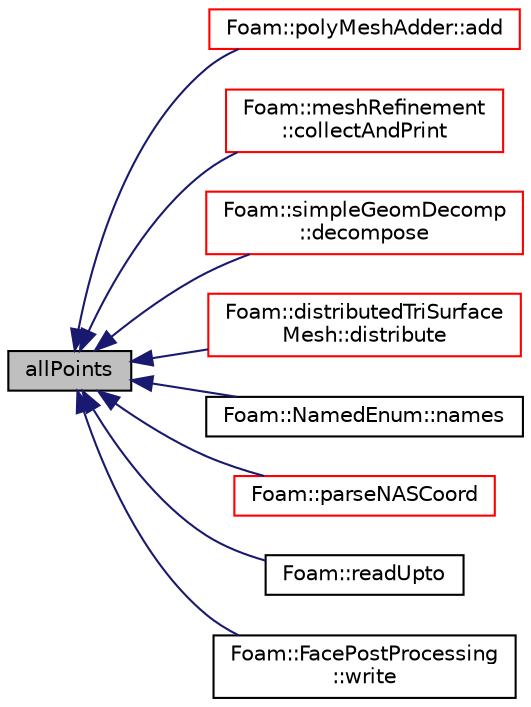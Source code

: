 digraph "allPoints"
{
  bgcolor="transparent";
  edge [fontname="Helvetica",fontsize="10",labelfontname="Helvetica",labelfontsize="10"];
  node [fontname="Helvetica",fontsize="10",shape=record];
  rankdir="LR";
  Node1 [label="allPoints",height=0.2,width=0.4,color="black", fillcolor="grey75", style="filled", fontcolor="black"];
  Node1 -> Node2 [dir="back",color="midnightblue",fontsize="10",style="solid",fontname="Helvetica"];
  Node2 [label="Foam::polyMeshAdder::add",height=0.2,width=0.4,color="red",URL="$a01918.html#a24c9d73a4265ffdfd8fd7fc1c73a1cdc",tooltip="Add two polyMeshes. Returns new polyMesh and map construct. "];
  Node1 -> Node3 [dir="back",color="midnightblue",fontsize="10",style="solid",fontname="Helvetica"];
  Node3 [label="Foam::meshRefinement\l::collectAndPrint",height=0.2,width=0.4,color="red",URL="$a01470.html#a160e7d4c318203845141f007b0a9aff6",tooltip="Print list according to (collected and) sorted coordinate. "];
  Node1 -> Node4 [dir="back",color="midnightblue",fontsize="10",style="solid",fontname="Helvetica"];
  Node4 [label="Foam::simpleGeomDecomp\l::decompose",height=0.2,width=0.4,color="red",URL="$a02309.html#affc7e024c15a126f3e6a126610c85ef9",tooltip="Like decompose but with uniform weights on the points. "];
  Node1 -> Node5 [dir="back",color="midnightblue",fontsize="10",style="solid",fontname="Helvetica"];
  Node5 [label="Foam::distributedTriSurface\lMesh::distribute",height=0.2,width=0.4,color="red",URL="$a00558.html#a30b981a389a43e4853d4dec45e4e5edb",tooltip="Set bounds of surface. Bounds currently set as list of. "];
  Node1 -> Node6 [dir="back",color="midnightblue",fontsize="10",style="solid",fontname="Helvetica"];
  Node6 [label="Foam::NamedEnum::names",height=0.2,width=0.4,color="black",URL="$a01569.html#a7350da3a0edd92cd11e6c479c9967dc8"];
  Node1 -> Node7 [dir="back",color="midnightblue",fontsize="10",style="solid",fontname="Helvetica"];
  Node7 [label="Foam::parseNASCoord",height=0.2,width=0.4,color="red",URL="$a10733.html#a663c47a91dbc4b5b9064c385189002be"];
  Node1 -> Node8 [dir="back",color="midnightblue",fontsize="10",style="solid",fontname="Helvetica"];
  Node8 [label="Foam::readUpto",height=0.2,width=0.4,color="black",URL="$a10733.html#adebc6d49ebf4c5b9e97e0e2f96d4c493"];
  Node1 -> Node9 [dir="back",color="midnightblue",fontsize="10",style="solid",fontname="Helvetica"];
  Node9 [label="Foam::FacePostProcessing\l::write",height=0.2,width=0.4,color="black",URL="$a00730.html#aac759501cf6c7895a70eecbef0226ae1",tooltip="Write post-processing info. "];
}
